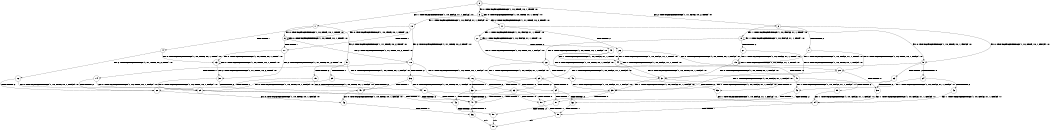 digraph BCG {
size = "7, 10.5";
center = TRUE;
node [shape = circle];
0 [peripheries = 2];
0 -> 1 [label = "EX !1 !ATOMIC_EXCH_BRANCH (1, +0, FALSE, +1, 1, FALSE) !:0:"];
0 -> 2 [label = "EX !2 !ATOMIC_EXCH_BRANCH (1, +1, TRUE, +0, 2, TRUE) !:0:"];
0 -> 3 [label = "EX !0 !ATOMIC_EXCH_BRANCH (1, +0, TRUE, +0, 1, TRUE) !:0:"];
1 -> 4 [label = "TERMINATE !1"];
1 -> 5 [label = "EX !2 !ATOMIC_EXCH_BRANCH (1, +1, TRUE, +0, 2, TRUE) !:0:"];
1 -> 6 [label = "EX !0 !ATOMIC_EXCH_BRANCH (1, +0, TRUE, +0, 1, TRUE) !:0:"];
2 -> 7 [label = "TERMINATE !2"];
2 -> 8 [label = "EX !1 !ATOMIC_EXCH_BRANCH (1, +0, FALSE, +1, 1, TRUE) !:0:"];
2 -> 9 [label = "EX !0 !ATOMIC_EXCH_BRANCH (1, +0, TRUE, +0, 1, FALSE) !:0:"];
3 -> 10 [label = "EX !1 !ATOMIC_EXCH_BRANCH (1, +0, FALSE, +1, 1, FALSE) !:0:"];
3 -> 11 [label = "EX !2 !ATOMIC_EXCH_BRANCH (1, +1, TRUE, +0, 2, TRUE) !:0:"];
3 -> 3 [label = "EX !0 !ATOMIC_EXCH_BRANCH (1, +0, TRUE, +0, 1, TRUE) !:0:"];
4 -> 12 [label = "EX !2 !ATOMIC_EXCH_BRANCH (1, +1, TRUE, +0, 2, TRUE) !:0:"];
4 -> 13 [label = "EX !0 !ATOMIC_EXCH_BRANCH (1, +0, TRUE, +0, 1, TRUE) !:0:"];
5 -> 14 [label = "TERMINATE !1"];
5 -> 15 [label = "TERMINATE !2"];
5 -> 16 [label = "EX !0 !ATOMIC_EXCH_BRANCH (1, +0, TRUE, +0, 1, FALSE) !:0:"];
6 -> 17 [label = "TERMINATE !1"];
6 -> 18 [label = "EX !2 !ATOMIC_EXCH_BRANCH (1, +1, TRUE, +0, 2, TRUE) !:0:"];
6 -> 6 [label = "EX !0 !ATOMIC_EXCH_BRANCH (1, +0, TRUE, +0, 1, TRUE) !:0:"];
7 -> 19 [label = "EX !1 !ATOMIC_EXCH_BRANCH (1, +0, FALSE, +1, 1, TRUE) !:0:"];
7 -> 20 [label = "EX !0 !ATOMIC_EXCH_BRANCH (1, +0, TRUE, +0, 1, FALSE) !:0:"];
8 -> 21 [label = "TERMINATE !2"];
8 -> 22 [label = "EX !0 !ATOMIC_EXCH_BRANCH (1, +0, TRUE, +0, 1, FALSE) !:0:"];
8 -> 8 [label = "EX !1 !ATOMIC_EXCH_BRANCH (1, +0, FALSE, +1, 1, TRUE) !:0:"];
9 -> 23 [label = "TERMINATE !2"];
9 -> 24 [label = "TERMINATE !0"];
9 -> 25 [label = "EX !1 !ATOMIC_EXCH_BRANCH (1, +0, FALSE, +1, 1, FALSE) !:0:"];
10 -> 17 [label = "TERMINATE !1"];
10 -> 18 [label = "EX !2 !ATOMIC_EXCH_BRANCH (1, +1, TRUE, +0, 2, TRUE) !:0:"];
10 -> 6 [label = "EX !0 !ATOMIC_EXCH_BRANCH (1, +0, TRUE, +0, 1, TRUE) !:0:"];
11 -> 26 [label = "TERMINATE !2"];
11 -> 27 [label = "EX !1 !ATOMIC_EXCH_BRANCH (1, +0, FALSE, +1, 1, TRUE) !:0:"];
11 -> 9 [label = "EX !0 !ATOMIC_EXCH_BRANCH (1, +0, TRUE, +0, 1, FALSE) !:0:"];
12 -> 28 [label = "TERMINATE !2"];
12 -> 29 [label = "EX !0 !ATOMIC_EXCH_BRANCH (1, +0, TRUE, +0, 1, FALSE) !:0:"];
13 -> 30 [label = "EX !2 !ATOMIC_EXCH_BRANCH (1, +1, TRUE, +0, 2, TRUE) !:0:"];
13 -> 13 [label = "EX !0 !ATOMIC_EXCH_BRANCH (1, +0, TRUE, +0, 1, TRUE) !:0:"];
14 -> 28 [label = "TERMINATE !2"];
14 -> 29 [label = "EX !0 !ATOMIC_EXCH_BRANCH (1, +0, TRUE, +0, 1, FALSE) !:0:"];
15 -> 28 [label = "TERMINATE !1"];
15 -> 31 [label = "EX !0 !ATOMIC_EXCH_BRANCH (1, +0, TRUE, +0, 1, FALSE) !:0:"];
16 -> 32 [label = "TERMINATE !1"];
16 -> 33 [label = "TERMINATE !2"];
16 -> 34 [label = "TERMINATE !0"];
17 -> 30 [label = "EX !2 !ATOMIC_EXCH_BRANCH (1, +1, TRUE, +0, 2, TRUE) !:0:"];
17 -> 13 [label = "EX !0 !ATOMIC_EXCH_BRANCH (1, +0, TRUE, +0, 1, TRUE) !:0:"];
18 -> 35 [label = "TERMINATE !1"];
18 -> 36 [label = "TERMINATE !2"];
18 -> 16 [label = "EX !0 !ATOMIC_EXCH_BRANCH (1, +0, TRUE, +0, 1, FALSE) !:0:"];
19 -> 37 [label = "EX !0 !ATOMIC_EXCH_BRANCH (1, +0, TRUE, +0, 1, FALSE) !:0:"];
19 -> 19 [label = "EX !1 !ATOMIC_EXCH_BRANCH (1, +0, FALSE, +1, 1, TRUE) !:0:"];
20 -> 38 [label = "TERMINATE !0"];
20 -> 39 [label = "EX !1 !ATOMIC_EXCH_BRANCH (1, +0, FALSE, +1, 1, FALSE) !:0:"];
21 -> 37 [label = "EX !0 !ATOMIC_EXCH_BRANCH (1, +0, TRUE, +0, 1, FALSE) !:0:"];
21 -> 19 [label = "EX !1 !ATOMIC_EXCH_BRANCH (1, +0, FALSE, +1, 1, TRUE) !:0:"];
22 -> 40 [label = "TERMINATE !2"];
22 -> 41 [label = "TERMINATE !0"];
22 -> 25 [label = "EX !1 !ATOMIC_EXCH_BRANCH (1, +0, FALSE, +1, 1, FALSE) !:0:"];
23 -> 38 [label = "TERMINATE !0"];
23 -> 39 [label = "EX !1 !ATOMIC_EXCH_BRANCH (1, +0, FALSE, +1, 1, FALSE) !:0:"];
24 -> 42 [label = "TERMINATE !2"];
24 -> 43 [label = "EX !1 !ATOMIC_EXCH_BRANCH (1, +0, FALSE, +1, 1, FALSE) !:1:"];
25 -> 32 [label = "TERMINATE !1"];
25 -> 33 [label = "TERMINATE !2"];
25 -> 34 [label = "TERMINATE !0"];
26 -> 44 [label = "EX !1 !ATOMIC_EXCH_BRANCH (1, +0, FALSE, +1, 1, TRUE) !:0:"];
26 -> 20 [label = "EX !0 !ATOMIC_EXCH_BRANCH (1, +0, TRUE, +0, 1, FALSE) !:0:"];
27 -> 45 [label = "TERMINATE !2"];
27 -> 27 [label = "EX !1 !ATOMIC_EXCH_BRANCH (1, +0, FALSE, +1, 1, TRUE) !:0:"];
27 -> 22 [label = "EX !0 !ATOMIC_EXCH_BRANCH (1, +0, TRUE, +0, 1, FALSE) !:0:"];
28 -> 46 [label = "EX !0 !ATOMIC_EXCH_BRANCH (1, +0, TRUE, +0, 1, FALSE) !:0:"];
29 -> 47 [label = "TERMINATE !2"];
29 -> 48 [label = "TERMINATE !0"];
30 -> 49 [label = "TERMINATE !2"];
30 -> 29 [label = "EX !0 !ATOMIC_EXCH_BRANCH (1, +0, TRUE, +0, 1, FALSE) !:0:"];
31 -> 47 [label = "TERMINATE !1"];
31 -> 50 [label = "TERMINATE !0"];
32 -> 47 [label = "TERMINATE !2"];
32 -> 48 [label = "TERMINATE !0"];
33 -> 47 [label = "TERMINATE !1"];
33 -> 50 [label = "TERMINATE !0"];
34 -> 51 [label = "TERMINATE !1"];
34 -> 52 [label = "TERMINATE !2"];
35 -> 49 [label = "TERMINATE !2"];
35 -> 29 [label = "EX !0 !ATOMIC_EXCH_BRANCH (1, +0, TRUE, +0, 1, FALSE) !:0:"];
36 -> 49 [label = "TERMINATE !1"];
36 -> 31 [label = "EX !0 !ATOMIC_EXCH_BRANCH (1, +0, TRUE, +0, 1, FALSE) !:0:"];
37 -> 53 [label = "TERMINATE !0"];
37 -> 39 [label = "EX !1 !ATOMIC_EXCH_BRANCH (1, +0, FALSE, +1, 1, FALSE) !:0:"];
38 -> 54 [label = "EX !1 !ATOMIC_EXCH_BRANCH (1, +0, FALSE, +1, 1, FALSE) !:1:"];
39 -> 47 [label = "TERMINATE !1"];
39 -> 50 [label = "TERMINATE !0"];
40 -> 53 [label = "TERMINATE !0"];
40 -> 39 [label = "EX !1 !ATOMIC_EXCH_BRANCH (1, +0, FALSE, +1, 1, FALSE) !:0:"];
41 -> 55 [label = "TERMINATE !2"];
41 -> 43 [label = "EX !1 !ATOMIC_EXCH_BRANCH (1, +0, FALSE, +1, 1, FALSE) !:1:"];
42 -> 54 [label = "EX !1 !ATOMIC_EXCH_BRANCH (1, +0, FALSE, +1, 1, FALSE) !:1:"];
43 -> 51 [label = "TERMINATE !1"];
43 -> 52 [label = "TERMINATE !2"];
44 -> 44 [label = "EX !1 !ATOMIC_EXCH_BRANCH (1, +0, FALSE, +1, 1, TRUE) !:0:"];
44 -> 37 [label = "EX !0 !ATOMIC_EXCH_BRANCH (1, +0, TRUE, +0, 1, FALSE) !:0:"];
45 -> 44 [label = "EX !1 !ATOMIC_EXCH_BRANCH (1, +0, FALSE, +1, 1, TRUE) !:0:"];
45 -> 37 [label = "EX !0 !ATOMIC_EXCH_BRANCH (1, +0, TRUE, +0, 1, FALSE) !:0:"];
46 -> 56 [label = "TERMINATE !0"];
47 -> 56 [label = "TERMINATE !0"];
48 -> 57 [label = "TERMINATE !2"];
49 -> 46 [label = "EX !0 !ATOMIC_EXCH_BRANCH (1, +0, TRUE, +0, 1, FALSE) !:0:"];
50 -> 58 [label = "TERMINATE !1"];
51 -> 57 [label = "TERMINATE !2"];
52 -> 58 [label = "TERMINATE !1"];
53 -> 54 [label = "EX !1 !ATOMIC_EXCH_BRANCH (1, +0, FALSE, +1, 1, FALSE) !:1:"];
54 -> 58 [label = "TERMINATE !1"];
55 -> 54 [label = "EX !1 !ATOMIC_EXCH_BRANCH (1, +0, FALSE, +1, 1, FALSE) !:1:"];
56 -> 59 [label = "exit"];
57 -> 59 [label = "exit"];
58 -> 59 [label = "exit"];
}
